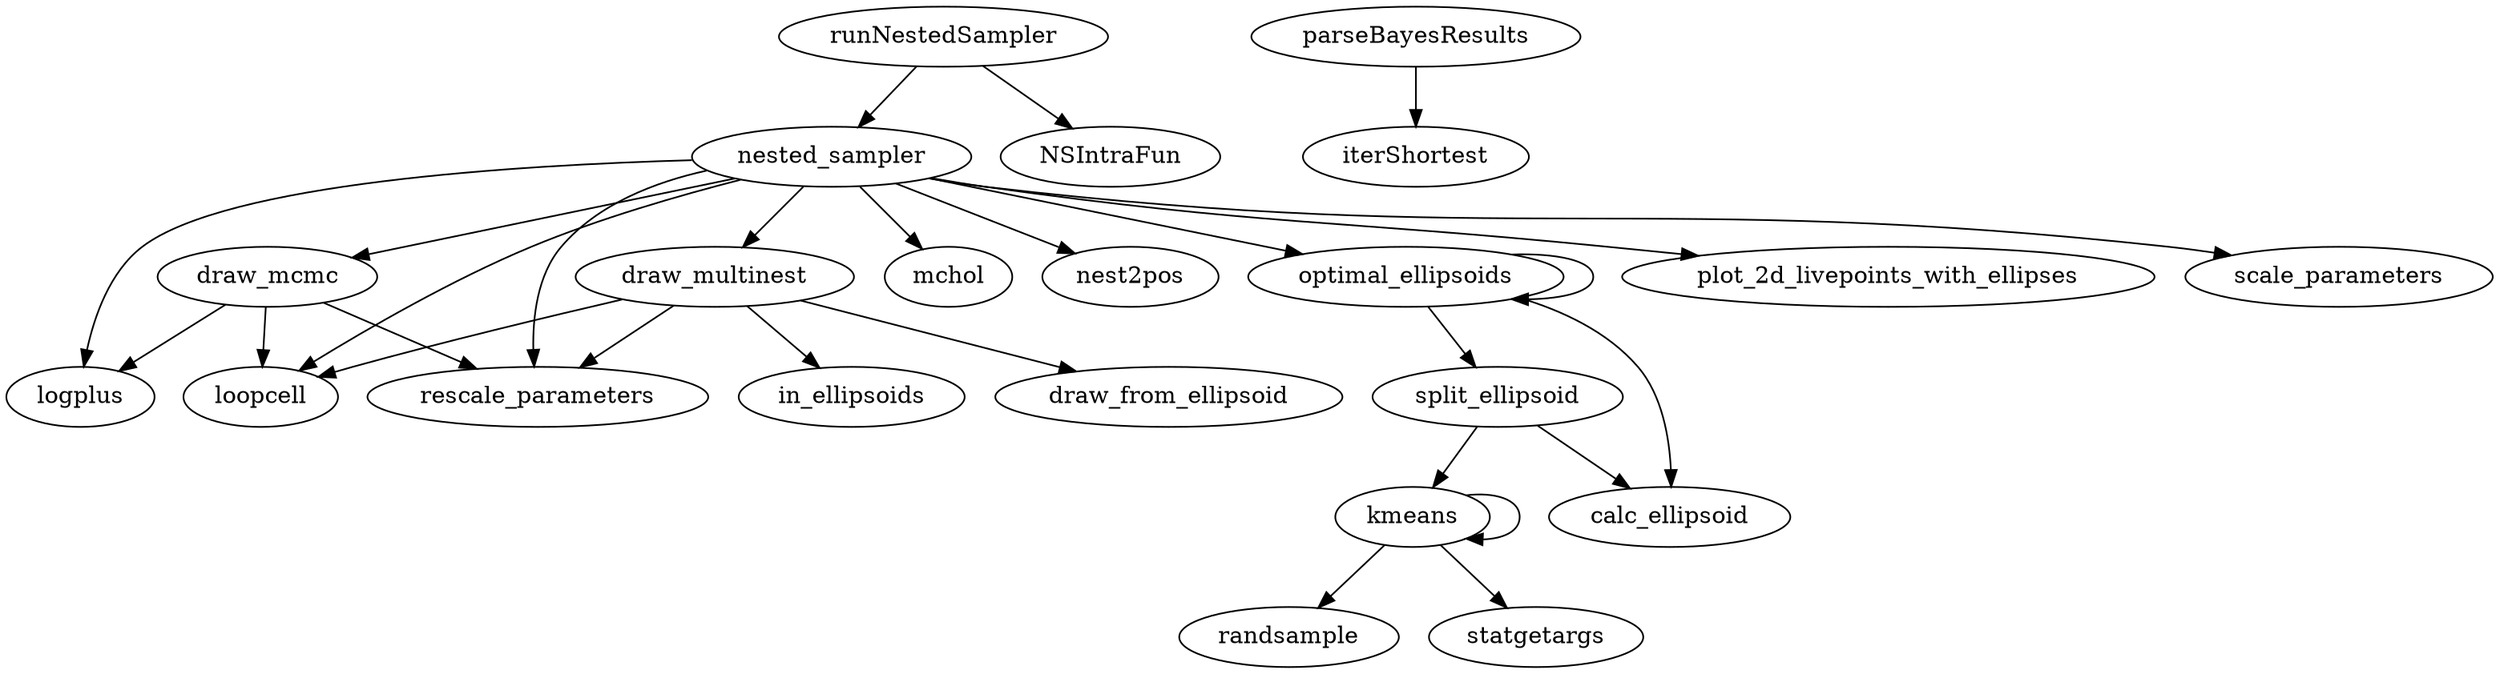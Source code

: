 /* Created by mdot for Matlab */
digraph m2html {
  draw_mcmc -> logplus;
  draw_mcmc -> loopcell;
  draw_mcmc -> rescale_parameters;
  draw_multinest -> draw_from_ellipsoid;
  draw_multinest -> in_ellipsoids;
  draw_multinest -> loopcell;
  draw_multinest -> rescale_parameters;
  kmeans -> kmeans;
  kmeans -> randsample;
  kmeans -> statgetargs;
  nested_sampler -> draw_mcmc;
  nested_sampler -> draw_multinest;
  nested_sampler -> logplus;
  nested_sampler -> loopcell;
  nested_sampler -> mchol;
  nested_sampler -> nest2pos;
  nested_sampler -> optimal_ellipsoids;
  nested_sampler -> plot_2d_livepoints_with_ellipses;
  nested_sampler -> rescale_parameters;
  nested_sampler -> scale_parameters;
  optimal_ellipsoids -> calc_ellipsoid;
  optimal_ellipsoids -> optimal_ellipsoids;
  optimal_ellipsoids -> split_ellipsoid;
  parseBayesResults -> iterShortest;
  runNestedSampler -> NSIntraFun;
  runNestedSampler -> nested_sampler;
  split_ellipsoid -> calc_ellipsoid;
  split_ellipsoid -> kmeans;

  NSIntraFun [URL="NSIntraFun.html"];
  calc_ellipsoid [URL="calc_ellipsoid.html"];
  draw_from_ellipsoid [URL="draw_from_ellipsoid.html"];
  draw_mcmc [URL="draw_mcmc.html"];
  draw_multinest [URL="draw_multinest.html"];
  in_ellipsoids [URL="in_ellipsoids.html"];
  iterShortest [URL="iterShortest.html"];
  kmeans [URL="kmeans.html"];
  logplus [URL="logplus.html"];
  loopcell [URL="loopcell.html"];
  mchol [URL="mchol.html"];
  nest2pos [URL="nest2pos.html"];
  nested_sampler [URL="nested_sampler.html"];
  optimal_ellipsoids [URL="optimal_ellipsoids.html"];
  parseBayesResults [URL="parseBayesResults.html"];
  plot_2d_livepoints_with_ellipses [URL="plot_2d_livepoints_with_ellipses.html"];
  randsample [URL="randsample.html"];
  rescale_parameters [URL="rescale_parameters.html"];
  runNestedSampler [URL="runNestedSampler.html"];
  scale_parameters [URL="scale_parameters.html"];
  split_ellipsoid [URL="split_ellipsoid.html"];
  statgetargs [URL="statgetargs.html"];
}